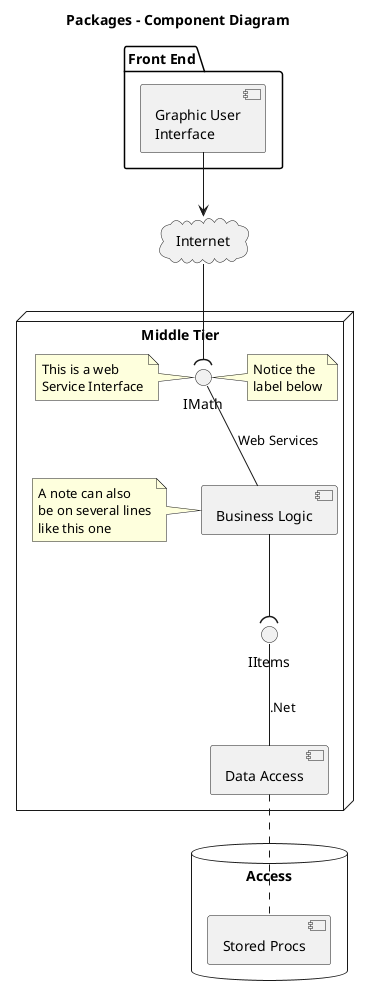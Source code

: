 @startuml

skinparam componentStyle uml2

title Packages - Component Diagram

package "Front End" {
    component [Graphic User\nInterface] as GUI
}

cloud Internet {
}
 
node "Middle Tier" {
    [Business Logic]
    [Data Access] as DA  
    interface IMath as Math
    note left of Math : This is a web\nService Interface
    note right of Math : Notice the\nlabel below
    interface "IItems" as Items
    
    note left of [Business Logic]
        A note can also
        be on several lines
        like this one
    end note
    
} 

database "Access\n" {
    [Stored Procs]
}

GUI -down-> Internet
Internet -down-( Math
[Business Logic] -up- Math : Web Services
DA -up- Items  : .Net
[Business Logic] --( Items
DA .. [Stored Procs]

@enduml